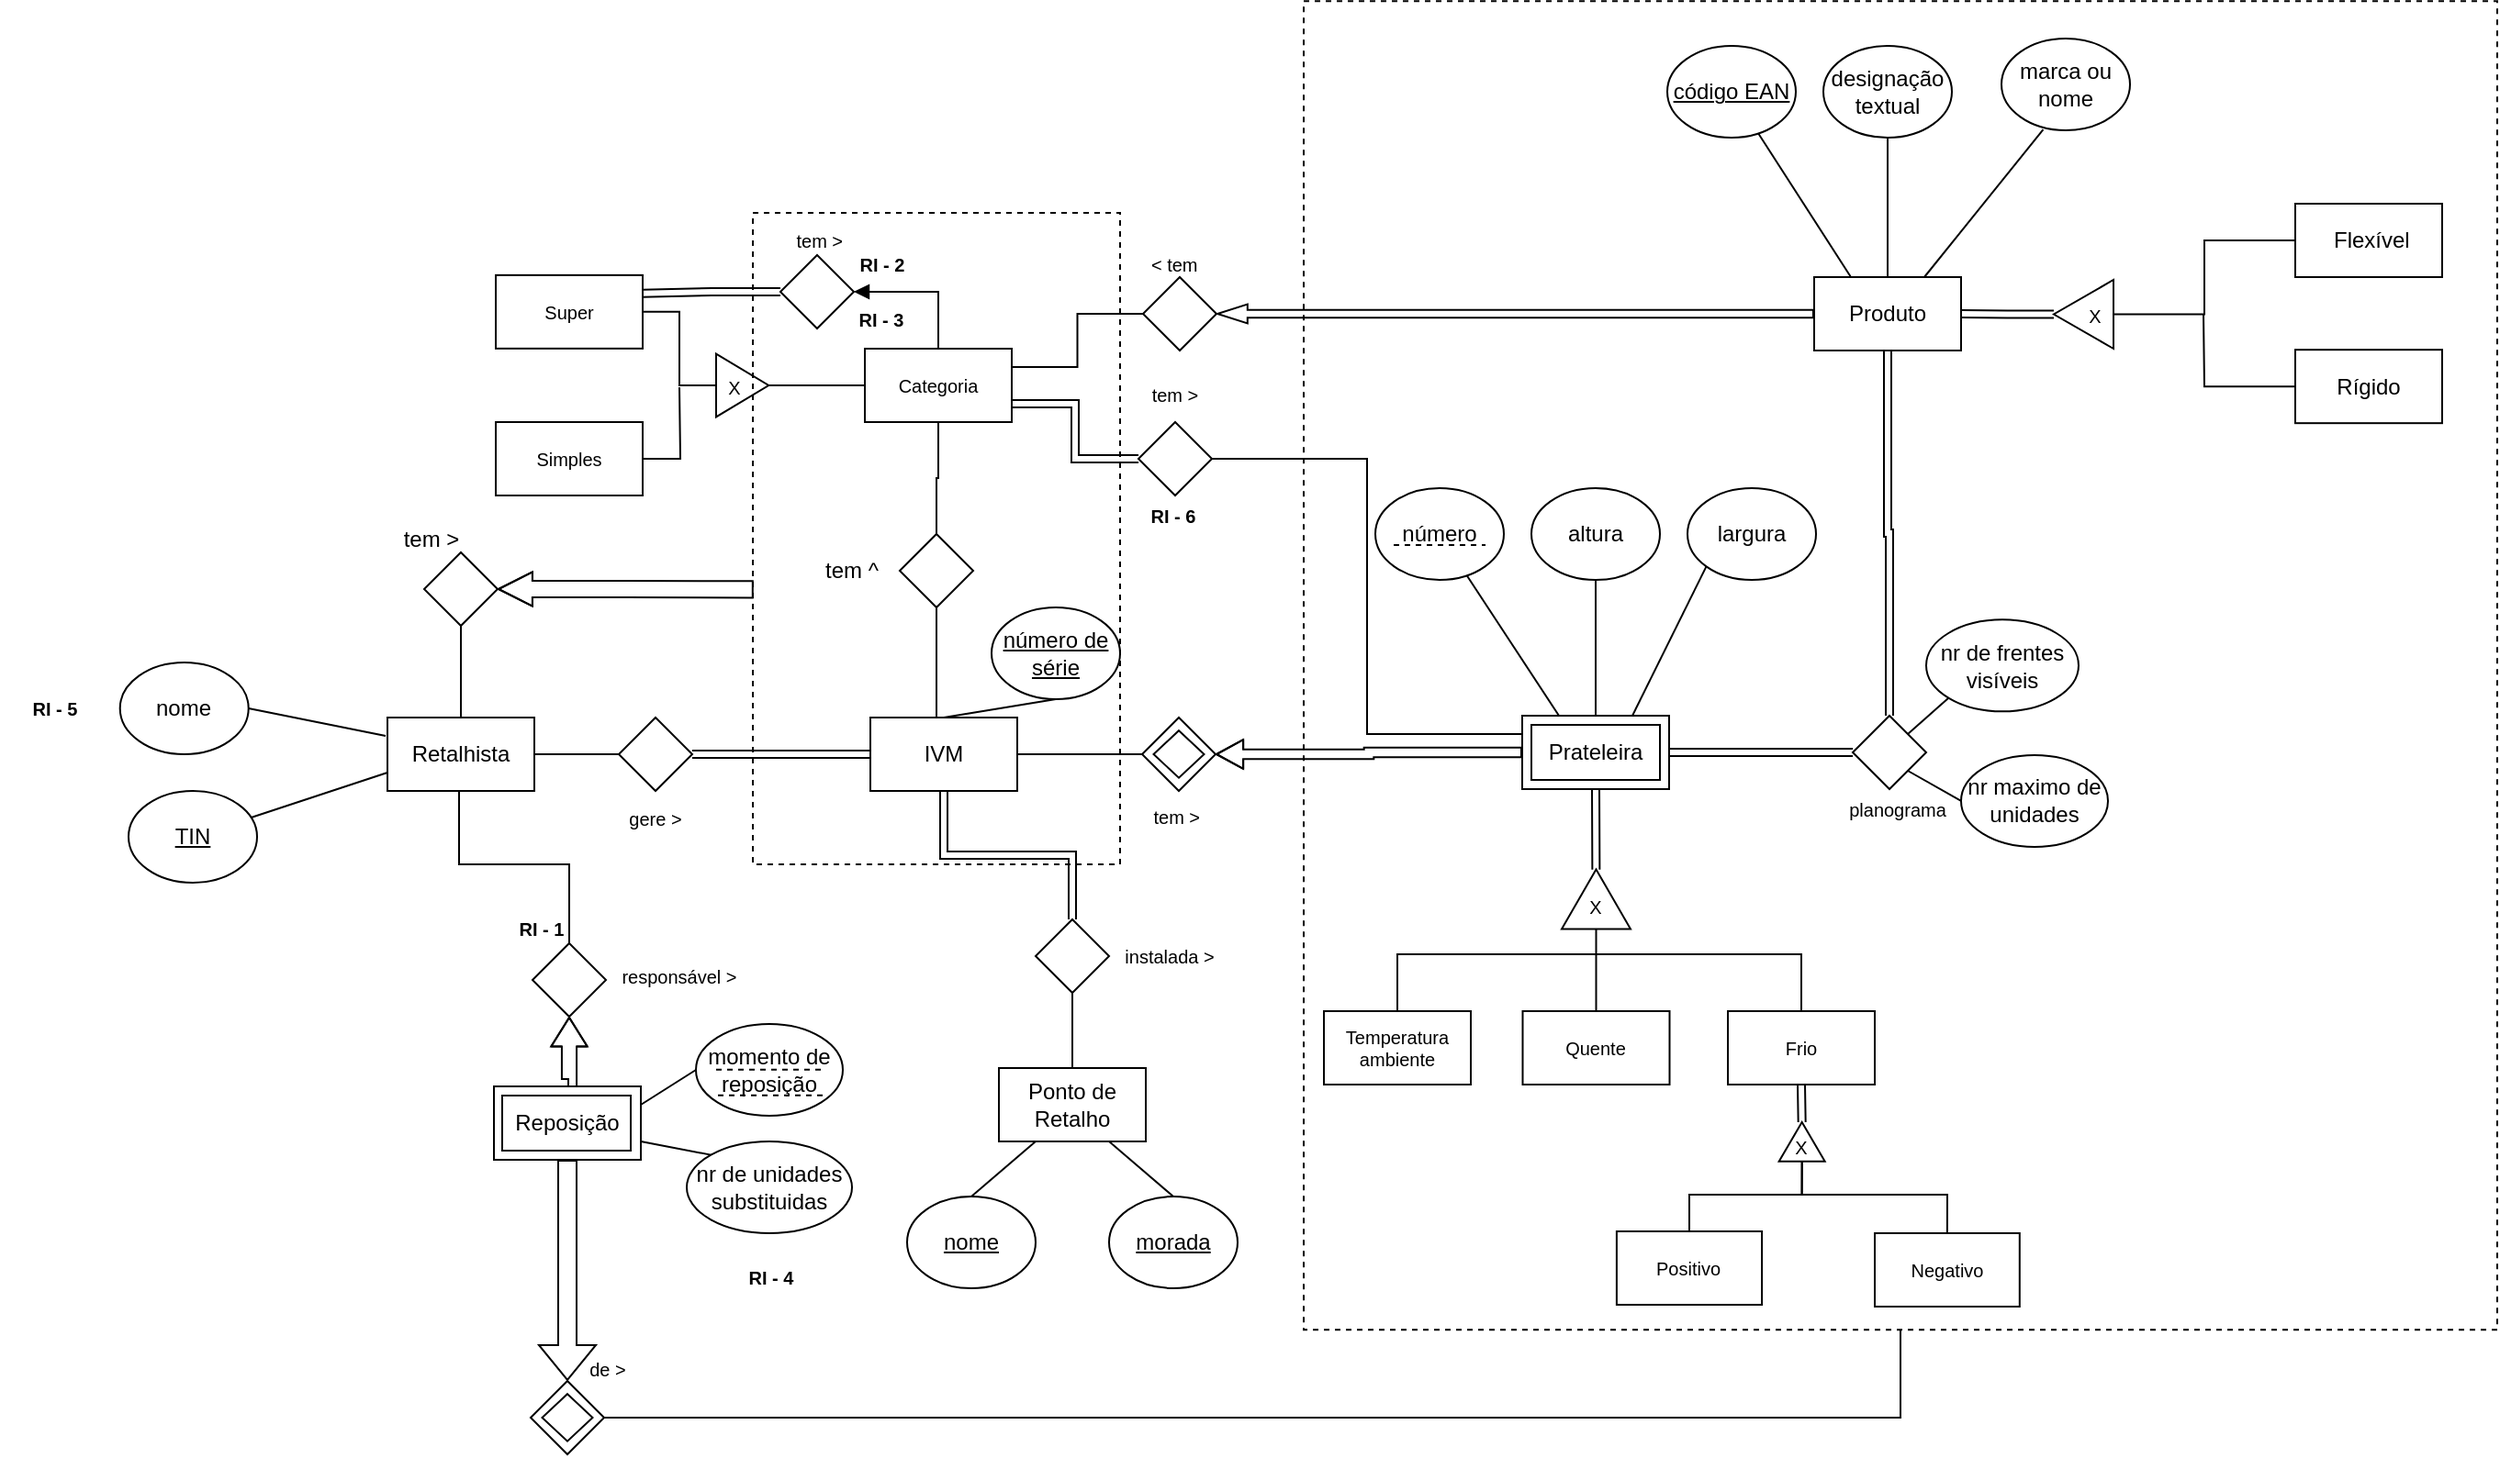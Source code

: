 <mxfile version="18.0.6" type="device"><diagram id="aR0d1H94g8RIh5Qwby5R" name="Page-1"><mxGraphModel dx="1776" dy="1749" grid="1" gridSize="10" guides="1" tooltips="1" connect="1" arrows="1" fold="1" page="1" pageScale="1" pageWidth="827" pageHeight="1169" math="0" shadow="0"><root><mxCell id="0"/><mxCell id="1" parent="0"/><mxCell id="E-J_XrCZQ8Wj3vazn9Fs-4" value="" style="rounded=0;whiteSpace=wrap;html=1;shadow=0;sketch=0;fontSize=10;strokeColor=default;fillColor=none;gradientColor=none;dashed=1;" vertex="1" parent="1"><mxGeometry x="120" y="5" width="200" height="355" as="geometry"/></mxCell><mxCell id="E-J_XrCZQ8Wj3vazn9Fs-35" style="edgeStyle=orthogonalEdgeStyle;rounded=0;orthogonalLoop=1;jettySize=auto;html=1;exitX=0.5;exitY=1;exitDx=0;exitDy=0;entryX=1;entryY=0.5;entryDx=0;entryDy=0;fontSize=10;startArrow=none;startFill=0;endArrow=none;endFill=0;strokeWidth=1;" edge="1" parent="1" source="7ae1bMeR8PcSY5SLd3Qs-198" target="7ae1bMeR8PcSY5SLd3Qs-216"><mxGeometry relative="1" as="geometry"/></mxCell><mxCell id="7ae1bMeR8PcSY5SLd3Qs-198" value="" style="rounded=0;whiteSpace=wrap;html=1;shadow=0;sketch=0;fontSize=10;strokeColor=default;fillColor=none;gradientColor=none;dashed=1;" parent="1" vertex="1"><mxGeometry x="420" y="-110.32" width="650" height="724" as="geometry"/></mxCell><mxCell id="7ae1bMeR8PcSY5SLd3Qs-21" value="" style="group;rotation=90;" parent="1" vertex="1" connectable="0"><mxGeometry x="184" y="200" width="80" height="120" as="geometry"/></mxCell><mxCell id="7ae1bMeR8PcSY5SLd3Qs-2" value="IVM" style="rounded=0;whiteSpace=wrap;html=1;" parent="7ae1bMeR8PcSY5SLd3Qs-21" vertex="1"><mxGeometry y="80" width="80" height="40" as="geometry"/></mxCell><mxCell id="7ae1bMeR8PcSY5SLd3Qs-45" value="" style="group" parent="1" vertex="1" connectable="0"><mxGeometry x="489" y="209" width="230" height="110" as="geometry"/></mxCell><mxCell id="7ae1bMeR8PcSY5SLd3Qs-34" value="" style="group" parent="7ae1bMeR8PcSY5SLd3Qs-45" vertex="1" connectable="0"><mxGeometry width="160" height="110" as="geometry"/></mxCell><mxCell id="7ae1bMeR8PcSY5SLd3Qs-35" value="Prateleira" style="rounded=0;whiteSpace=wrap;html=1;" parent="7ae1bMeR8PcSY5SLd3Qs-34" vertex="1"><mxGeometry x="50" y="70" width="80" height="40" as="geometry"/></mxCell><mxCell id="7ae1bMeR8PcSY5SLd3Qs-36" value="número" style="ellipse;whiteSpace=wrap;html=1;" parent="7ae1bMeR8PcSY5SLd3Qs-34" vertex="1"><mxGeometry x="-30" y="-54" width="70" height="50" as="geometry"/></mxCell><mxCell id="7ae1bMeR8PcSY5SLd3Qs-37" value="altura" style="ellipse;whiteSpace=wrap;html=1;" parent="7ae1bMeR8PcSY5SLd3Qs-34" vertex="1"><mxGeometry x="55" y="-54" width="70" height="50" as="geometry"/></mxCell><mxCell id="7ae1bMeR8PcSY5SLd3Qs-38" value="" style="endArrow=none;html=1;rounded=0;exitX=0.25;exitY=0;exitDx=0;exitDy=0;" parent="7ae1bMeR8PcSY5SLd3Qs-34" source="7ae1bMeR8PcSY5SLd3Qs-35" target="7ae1bMeR8PcSY5SLd3Qs-36" edge="1"><mxGeometry width="50" height="50" relative="1" as="geometry"><mxPoint x="-10" y="100" as="sourcePoint"/><mxPoint x="40" y="50" as="targetPoint"/></mxGeometry></mxCell><mxCell id="7ae1bMeR8PcSY5SLd3Qs-39" value="" style="endArrow=none;html=1;rounded=0;entryX=0.5;entryY=1;entryDx=0;entryDy=0;exitX=0.5;exitY=0;exitDx=0;exitDy=0;" parent="7ae1bMeR8PcSY5SLd3Qs-34" source="7ae1bMeR8PcSY5SLd3Qs-35" target="7ae1bMeR8PcSY5SLd3Qs-37" edge="1"><mxGeometry width="50" height="50" relative="1" as="geometry"><mxPoint x="90" y="70" as="sourcePoint"/><mxPoint x="180" y="30" as="targetPoint"/></mxGeometry></mxCell><mxCell id="7ae1bMeR8PcSY5SLd3Qs-132" value="" style="rounded=0;whiteSpace=wrap;html=1;shadow=0;sketch=0;fontSize=10;fillColor=none;" parent="7ae1bMeR8PcSY5SLd3Qs-34" vertex="1"><mxGeometry x="55" y="75" width="70" height="30" as="geometry"/></mxCell><mxCell id="7ae1bMeR8PcSY5SLd3Qs-161" value="" style="endArrow=none;dashed=1;html=1;rounded=0;fontSize=10;" parent="7ae1bMeR8PcSY5SLd3Qs-34" edge="1"><mxGeometry width="50" height="50" relative="1" as="geometry"><mxPoint x="-20" y="-23" as="sourcePoint"/><mxPoint x="30" y="-23" as="targetPoint"/></mxGeometry></mxCell><mxCell id="7ae1bMeR8PcSY5SLd3Qs-43" value="largura" style="ellipse;whiteSpace=wrap;html=1;" parent="7ae1bMeR8PcSY5SLd3Qs-45" vertex="1"><mxGeometry x="140" y="-54" width="70" height="50" as="geometry"/></mxCell><mxCell id="7ae1bMeR8PcSY5SLd3Qs-44" value="" style="endArrow=none;html=1;rounded=0;exitX=0.75;exitY=0;exitDx=0;exitDy=0;entryX=0;entryY=1;entryDx=0;entryDy=0;" parent="7ae1bMeR8PcSY5SLd3Qs-45" source="7ae1bMeR8PcSY5SLd3Qs-35" target="7ae1bMeR8PcSY5SLd3Qs-43" edge="1"><mxGeometry width="50" height="50" relative="1" as="geometry"><mxPoint x="120" y="60" as="sourcePoint"/><mxPoint x="170" y="10" as="targetPoint"/></mxGeometry></mxCell><mxCell id="7ae1bMeR8PcSY5SLd3Qs-46" value="&lt;p style=&quot;line-height: 1.2;&quot;&gt;&lt;br&gt;&lt;/p&gt;" style="triangle;whiteSpace=wrap;html=1;rotation=-90;align=center;" parent="1" vertex="1"><mxGeometry x="563" y="360.25" width="32.5" height="37.5" as="geometry"/></mxCell><mxCell id="7ae1bMeR8PcSY5SLd3Qs-47" value="X" style="text;html=1;strokeColor=none;fillColor=none;align=center;verticalAlign=middle;whiteSpace=wrap;rounded=0;fontSize=10;" parent="1" vertex="1"><mxGeometry x="574.13" y="372" width="10.25" height="21.25" as="geometry"/></mxCell><mxCell id="7ae1bMeR8PcSY5SLd3Qs-48" value="" style="shape=link;html=1;rounded=0;fontSize=10;entryX=0.5;entryY=1;entryDx=0;entryDy=0;" parent="1" source="7ae1bMeR8PcSY5SLd3Qs-46" target="7ae1bMeR8PcSY5SLd3Qs-35" edge="1"><mxGeometry width="100" relative="1" as="geometry"><mxPoint x="529" y="359" as="sourcePoint"/><mxPoint x="629" y="359" as="targetPoint"/></mxGeometry></mxCell><mxCell id="7ae1bMeR8PcSY5SLd3Qs-49" value="Temperatura ambiente" style="rounded=0;whiteSpace=wrap;html=1;fontSize=10;" parent="1" vertex="1"><mxGeometry x="431" y="440" width="80" height="40" as="geometry"/></mxCell><mxCell id="7ae1bMeR8PcSY5SLd3Qs-50" value="Quente" style="rounded=0;whiteSpace=wrap;html=1;fontSize=10;" parent="1" vertex="1"><mxGeometry x="539.25" y="440" width="80" height="40" as="geometry"/></mxCell><mxCell id="7ae1bMeR8PcSY5SLd3Qs-51" value="Frio" style="rounded=0;whiteSpace=wrap;html=1;fontSize=10;" parent="1" vertex="1"><mxGeometry x="651" y="440" width="80" height="40" as="geometry"/></mxCell><mxCell id="7ae1bMeR8PcSY5SLd3Qs-52" value="" style="endArrow=none;html=1;rounded=0;fontSize=10;exitX=0.5;exitY=0;exitDx=0;exitDy=0;" parent="1" source="7ae1bMeR8PcSY5SLd3Qs-49" edge="1"><mxGeometry width="50" height="50" relative="1" as="geometry"><mxPoint x="469" y="449" as="sourcePoint"/><mxPoint x="579" y="409" as="targetPoint"/><Array as="points"><mxPoint x="471" y="409"/></Array></mxGeometry></mxCell><mxCell id="7ae1bMeR8PcSY5SLd3Qs-53" value="" style="endArrow=none;html=1;rounded=0;fontSize=10;exitX=0.5;exitY=0;exitDx=0;exitDy=0;entryX=0;entryY=0.5;entryDx=0;entryDy=0;" parent="1" source="7ae1bMeR8PcSY5SLd3Qs-50" target="7ae1bMeR8PcSY5SLd3Qs-46" edge="1"><mxGeometry width="50" height="50" relative="1" as="geometry"><mxPoint x="579" y="449" as="sourcePoint"/><mxPoint x="629" y="399" as="targetPoint"/></mxGeometry></mxCell><mxCell id="7ae1bMeR8PcSY5SLd3Qs-54" value="" style="endArrow=none;html=1;rounded=0;fontSize=10;exitX=0.5;exitY=0;exitDx=0;exitDy=0;" parent="1" source="7ae1bMeR8PcSY5SLd3Qs-51" edge="1"><mxGeometry width="50" height="50" relative="1" as="geometry"><mxPoint x="601" y="419" as="sourcePoint"/><mxPoint x="571" y="409" as="targetPoint"/><Array as="points"><mxPoint x="691" y="409"/></Array></mxGeometry></mxCell><mxCell id="7ae1bMeR8PcSY5SLd3Qs-222" style="edgeStyle=orthogonalEdgeStyle;rounded=0;orthogonalLoop=1;jettySize=auto;html=1;exitX=0.5;exitY=1;exitDx=0;exitDy=0;entryX=0.5;entryY=0;entryDx=0;entryDy=0;fontSize=10;startArrow=none;startFill=0;endArrow=block;endFill=0;shape=flexArrow;" parent="1" source="7ae1bMeR8PcSY5SLd3Qs-55" target="7ae1bMeR8PcSY5SLd3Qs-216" edge="1"><mxGeometry relative="1" as="geometry"/></mxCell><mxCell id="E-J_XrCZQ8Wj3vazn9Fs-25" style="edgeStyle=orthogonalEdgeStyle;shape=flexArrow;rounded=0;orthogonalLoop=1;jettySize=auto;html=1;exitX=0.5;exitY=0;exitDx=0;exitDy=0;entryX=0.5;entryY=1;entryDx=0;entryDy=0;fontSize=10;startArrow=none;startFill=0;endArrow=block;endFill=0;strokeWidth=1;width=8.058;endSize=4.929;endWidth=10.639;" edge="1" parent="1" source="7ae1bMeR8PcSY5SLd3Qs-55" target="7ae1bMeR8PcSY5SLd3Qs-84"><mxGeometry relative="1" as="geometry"><Array as="points"><mxPoint x="20" y="481"/></Array></mxGeometry></mxCell><mxCell id="7ae1bMeR8PcSY5SLd3Qs-55" value="Reposição" style="rounded=0;whiteSpace=wrap;html=1;" parent="1" vertex="1"><mxGeometry x="-21" y="481" width="80" height="40" as="geometry"/></mxCell><mxCell id="7ae1bMeR8PcSY5SLd3Qs-56" value="" style="rhombus;whiteSpace=wrap;html=1;fontSize=10;" parent="1" vertex="1"><mxGeometry x="47" y="280" width="40" height="40" as="geometry"/></mxCell><mxCell id="7ae1bMeR8PcSY5SLd3Qs-59" value="" style="endArrow=none;html=1;rounded=0;fontSize=10;exitX=1;exitY=0.5;exitDx=0;exitDy=0;entryX=0;entryY=0.5;entryDx=0;entryDy=0;shape=link;" parent="1" source="7ae1bMeR8PcSY5SLd3Qs-56" target="7ae1bMeR8PcSY5SLd3Qs-2" edge="1"><mxGeometry width="50" height="50" relative="1" as="geometry"><mxPoint x="144" y="299.74" as="sourcePoint"/><mxPoint x="184" y="300" as="targetPoint"/></mxGeometry></mxCell><mxCell id="7ae1bMeR8PcSY5SLd3Qs-60" value="gere &amp;gt;" style="text;html=1;strokeColor=none;fillColor=none;align=center;verticalAlign=middle;whiteSpace=wrap;rounded=0;fontSize=10;" parent="1" vertex="1"><mxGeometry x="47" y="320" width="40" height="30" as="geometry"/></mxCell><mxCell id="7ae1bMeR8PcSY5SLd3Qs-100" style="edgeStyle=orthogonalEdgeStyle;rounded=0;orthogonalLoop=1;jettySize=auto;html=1;exitX=0.5;exitY=0;exitDx=0;exitDy=0;entryX=0.5;entryY=1;entryDx=0;entryDy=0;fontSize=10;startArrow=none;startFill=0;endArrow=none;endFill=0;shape=link;" parent="1" source="7ae1bMeR8PcSY5SLd3Qs-61" target="7ae1bMeR8PcSY5SLd3Qs-2" edge="1"><mxGeometry relative="1" as="geometry"/></mxCell><mxCell id="7ae1bMeR8PcSY5SLd3Qs-101" style="edgeStyle=orthogonalEdgeStyle;rounded=0;orthogonalLoop=1;jettySize=auto;html=1;exitX=0.5;exitY=1;exitDx=0;exitDy=0;entryX=0.5;entryY=0;entryDx=0;entryDy=0;fontSize=10;startArrow=none;startFill=0;endArrow=none;endFill=0;" parent="1" source="7ae1bMeR8PcSY5SLd3Qs-61" target="7ae1bMeR8PcSY5SLd3Qs-3" edge="1"><mxGeometry relative="1" as="geometry"/></mxCell><mxCell id="7ae1bMeR8PcSY5SLd3Qs-61" value="" style="rhombus;whiteSpace=wrap;html=1;fontSize=10;" parent="1" vertex="1"><mxGeometry x="274" y="390" width="40" height="40" as="geometry"/></mxCell><mxCell id="7ae1bMeR8PcSY5SLd3Qs-65" value="instalada &amp;gt;" style="text;html=1;strokeColor=none;fillColor=none;align=center;verticalAlign=middle;whiteSpace=wrap;rounded=0;fontSize=10;" parent="1" vertex="1"><mxGeometry x="316" y="395" width="62" height="30" as="geometry"/></mxCell><mxCell id="7ae1bMeR8PcSY5SLd3Qs-70" value="" style="group" parent="1" vertex="1" connectable="0"><mxGeometry x="332" y="280" width="40" height="40" as="geometry"/></mxCell><mxCell id="7ae1bMeR8PcSY5SLd3Qs-67" value="" style="rhombus;whiteSpace=wrap;html=1;fontSize=10;strokeColor=default;gradientColor=none;rounded=0;sketch=0;shadow=0;" parent="7ae1bMeR8PcSY5SLd3Qs-70" vertex="1"><mxGeometry width="40" height="40" as="geometry"/></mxCell><mxCell id="7ae1bMeR8PcSY5SLd3Qs-68" value="" style="rhombus;whiteSpace=wrap;html=1;fontSize=10;strokeColor=default;gradientColor=none;rounded=0;sketch=0;shadow=0;" parent="7ae1bMeR8PcSY5SLd3Qs-70" vertex="1"><mxGeometry x="6.25" y="7.12" width="27.5" height="25.75" as="geometry"/></mxCell><mxCell id="7ae1bMeR8PcSY5SLd3Qs-81" style="edgeStyle=orthogonalEdgeStyle;rounded=0;orthogonalLoop=1;jettySize=auto;html=1;exitX=1;exitY=0.5;exitDx=0;exitDy=0;entryX=0;entryY=0.5;entryDx=0;entryDy=0;fontSize=10;startArrow=none;startFill=0;endArrow=none;endFill=0;" parent="1" source="7ae1bMeR8PcSY5SLd3Qs-2" target="7ae1bMeR8PcSY5SLd3Qs-67" edge="1"><mxGeometry relative="1" as="geometry"/></mxCell><mxCell id="7ae1bMeR8PcSY5SLd3Qs-82" value="&amp;nbsp;tem &amp;gt;" style="text;html=1;strokeColor=none;fillColor=none;align=center;verticalAlign=middle;whiteSpace=wrap;rounded=0;fontSize=10;" parent="1" vertex="1"><mxGeometry x="324.5" y="319" width="49" height="30" as="geometry"/></mxCell><mxCell id="7ae1bMeR8PcSY5SLd3Qs-84" value="" style="rhombus;whiteSpace=wrap;html=1;fontSize=10;" parent="1" vertex="1"><mxGeometry y="403" width="40" height="40" as="geometry"/></mxCell><mxCell id="7ae1bMeR8PcSY5SLd3Qs-97" value="" style="endArrow=none;html=1;rounded=0;fontSize=10;exitX=0.5;exitY=0;exitDx=0;exitDy=0;" parent="1" edge="1" source="7ae1bMeR8PcSY5SLd3Qs-84"><mxGeometry width="50" height="50" relative="1" as="geometry"><mxPoint x="-30" y="360" as="sourcePoint"/><mxPoint x="-40" y="320" as="targetPoint"/><Array as="points"><mxPoint x="20" y="360"/><mxPoint x="-40" y="360"/></Array></mxGeometry></mxCell><mxCell id="7ae1bMeR8PcSY5SLd3Qs-98" value="responsável &amp;gt;" style="text;html=1;strokeColor=none;fillColor=none;align=center;verticalAlign=middle;whiteSpace=wrap;rounded=0;fontSize=10;" parent="1" vertex="1"><mxGeometry x="45" y="406" width="70" height="30" as="geometry"/></mxCell><mxCell id="7ae1bMeR8PcSY5SLd3Qs-3" value="Ponto de Retalho" style="rounded=0;whiteSpace=wrap;html=1;" parent="1" vertex="1"><mxGeometry x="254" y="471" width="80" height="40" as="geometry"/></mxCell><mxCell id="7ae1bMeR8PcSY5SLd3Qs-8" value="&lt;u&gt;nome&lt;/u&gt;" style="ellipse;whiteSpace=wrap;html=1;" parent="1" vertex="1"><mxGeometry x="204" y="541" width="70" height="50" as="geometry"/></mxCell><mxCell id="7ae1bMeR8PcSY5SLd3Qs-22" value="" style="endArrow=none;html=1;rounded=0;entryX=0.25;entryY=1;entryDx=0;entryDy=0;exitX=0.5;exitY=0;exitDx=0;exitDy=0;" parent="1" source="7ae1bMeR8PcSY5SLd3Qs-8" target="7ae1bMeR8PcSY5SLd3Qs-3" edge="1"><mxGeometry width="50" height="50" relative="1" as="geometry"><mxPoint x="184" y="531" as="sourcePoint"/><mxPoint x="234" y="481" as="targetPoint"/></mxGeometry></mxCell><mxCell id="7ae1bMeR8PcSY5SLd3Qs-9" value="&lt;u&gt;morada&lt;/u&gt;" style="ellipse;whiteSpace=wrap;html=1;" parent="1" vertex="1"><mxGeometry x="314" y="541" width="70" height="50" as="geometry"/></mxCell><mxCell id="7ae1bMeR8PcSY5SLd3Qs-24" value="" style="endArrow=none;html=1;rounded=0;exitX=0.75;exitY=1;exitDx=0;exitDy=0;entryX=0.5;entryY=0;entryDx=0;entryDy=0;" parent="1" source="7ae1bMeR8PcSY5SLd3Qs-3" target="7ae1bMeR8PcSY5SLd3Qs-9" edge="1"><mxGeometry width="50" height="50" relative="1" as="geometry"><mxPoint x="184" y="531" as="sourcePoint"/><mxPoint x="234" y="481" as="targetPoint"/></mxGeometry></mxCell><mxCell id="7ae1bMeR8PcSY5SLd3Qs-121" style="edgeStyle=orthogonalEdgeStyle;rounded=0;orthogonalLoop=1;jettySize=auto;html=1;exitX=0.5;exitY=0;exitDx=0;exitDy=0;entryX=0.5;entryY=1;entryDx=0;entryDy=0;fontSize=10;startArrow=none;startFill=0;endArrow=none;endFill=0;shape=link;" parent="1" source="7ae1bMeR8PcSY5SLd3Qs-119" target="7ae1bMeR8PcSY5SLd3Qs-107" edge="1"><mxGeometry relative="1" as="geometry"/></mxCell><mxCell id="7ae1bMeR8PcSY5SLd3Qs-119" value="" style="rhombus;whiteSpace=wrap;html=1;fontSize=10;" parent="1" vertex="1"><mxGeometry x="719" y="279" width="40" height="40" as="geometry"/></mxCell><mxCell id="7ae1bMeR8PcSY5SLd3Qs-120" style="edgeStyle=orthogonalEdgeStyle;rounded=0;orthogonalLoop=1;jettySize=auto;html=1;exitX=1;exitY=0.5;exitDx=0;exitDy=0;entryX=0;entryY=0.5;entryDx=0;entryDy=0;fontSize=10;startArrow=none;startFill=0;endArrow=none;endFill=0;shape=link;" parent="1" source="7ae1bMeR8PcSY5SLd3Qs-35" target="7ae1bMeR8PcSY5SLd3Qs-119" edge="1"><mxGeometry relative="1" as="geometry"/></mxCell><mxCell id="7ae1bMeR8PcSY5SLd3Qs-122" value="planograma" style="text;html=1;strokeColor=none;fillColor=none;align=center;verticalAlign=middle;whiteSpace=wrap;rounded=0;fontSize=10;" parent="1" vertex="1"><mxGeometry x="719" y="315" width="49" height="30" as="geometry"/></mxCell><mxCell id="7ae1bMeR8PcSY5SLd3Qs-125" value="nr maximo de unidades" style="ellipse;whiteSpace=wrap;html=1;" parent="1" vertex="1"><mxGeometry x="778" y="300.49" width="80" height="50" as="geometry"/></mxCell><mxCell id="7ae1bMeR8PcSY5SLd3Qs-131" value="" style="endArrow=none;html=1;rounded=0;fontSize=10;exitX=0;exitY=1;exitDx=0;exitDy=0;entryX=1;entryY=0;entryDx=0;entryDy=0;" parent="1" source="7ae1bMeR8PcSY5SLd3Qs-124" target="7ae1bMeR8PcSY5SLd3Qs-119" edge="1"><mxGeometry width="50" height="50" relative="1" as="geometry"><mxPoint x="679" y="360" as="sourcePoint"/><mxPoint x="729" y="310" as="targetPoint"/></mxGeometry></mxCell><mxCell id="7ae1bMeR8PcSY5SLd3Qs-144" style="edgeStyle=orthogonalEdgeStyle;rounded=0;orthogonalLoop=1;jettySize=auto;html=1;exitX=1;exitY=0.5;exitDx=0;exitDy=0;entryX=0.5;entryY=1;entryDx=0;entryDy=0;fontSize=10;startArrow=none;startFill=0;endArrow=none;endFill=0;shape=link;" parent="1" source="7ae1bMeR8PcSY5SLd3Qs-136" target="7ae1bMeR8PcSY5SLd3Qs-51" edge="1"><mxGeometry relative="1" as="geometry"/></mxCell><mxCell id="7ae1bMeR8PcSY5SLd3Qs-136" value="" style="triangle;whiteSpace=wrap;html=1;fontSize=10;rotation=-90;" parent="1" vertex="1"><mxGeometry x="680.67" y="498.67" width="21.34" height="25" as="geometry"/></mxCell><mxCell id="7ae1bMeR8PcSY5SLd3Qs-231" style="edgeStyle=orthogonalEdgeStyle;rounded=0;orthogonalLoop=1;jettySize=auto;html=1;exitX=0.5;exitY=0;exitDx=0;exitDy=0;entryX=0.5;entryY=1;entryDx=0;entryDy=0;fontSize=10;startArrow=none;startFill=0;endArrow=none;endFill=0;" parent="1" source="7ae1bMeR8PcSY5SLd3Qs-138" target="7ae1bMeR8PcSY5SLd3Qs-199" edge="1"><mxGeometry relative="1" as="geometry"><Array as="points"><mxPoint x="630" y="540"/><mxPoint x="691" y="540"/></Array></mxGeometry></mxCell><mxCell id="7ae1bMeR8PcSY5SLd3Qs-138" value="Positivo" style="rounded=0;whiteSpace=wrap;html=1;fontSize=10;" parent="1" vertex="1"><mxGeometry x="590.45" y="560" width="79.1" height="40" as="geometry"/></mxCell><mxCell id="7ae1bMeR8PcSY5SLd3Qs-230" style="edgeStyle=orthogonalEdgeStyle;rounded=0;orthogonalLoop=1;jettySize=auto;html=1;exitX=0.5;exitY=0;exitDx=0;exitDy=0;entryX=0.5;entryY=1;entryDx=0;entryDy=0;fontSize=10;startArrow=none;startFill=0;endArrow=none;endFill=0;" parent="1" source="7ae1bMeR8PcSY5SLd3Qs-139" target="7ae1bMeR8PcSY5SLd3Qs-199" edge="1"><mxGeometry relative="1" as="geometry"><Array as="points"><mxPoint x="771" y="540"/><mxPoint x="691" y="540"/></Array></mxGeometry></mxCell><mxCell id="7ae1bMeR8PcSY5SLd3Qs-139" value="Negativo" style="rounded=0;whiteSpace=wrap;html=1;fontSize=10;" parent="1" vertex="1"><mxGeometry x="731" y="561" width="78.9" height="40" as="geometry"/></mxCell><mxCell id="7ae1bMeR8PcSY5SLd3Qs-152" value="nr de unidades substituidas" style="ellipse;whiteSpace=wrap;html=1;" parent="1" vertex="1"><mxGeometry x="84" y="511" width="90" height="50" as="geometry"/></mxCell><mxCell id="7ae1bMeR8PcSY5SLd3Qs-153" value="momento de reposição" style="ellipse;whiteSpace=wrap;html=1;" parent="1" vertex="1"><mxGeometry x="89" y="447" width="80" height="50" as="geometry"/></mxCell><mxCell id="7ae1bMeR8PcSY5SLd3Qs-174" value="" style="endArrow=none;html=1;rounded=0;fontSize=10;entryX=1;entryY=1;entryDx=0;entryDy=0;exitX=0;exitY=0.5;exitDx=0;exitDy=0;" parent="1" source="7ae1bMeR8PcSY5SLd3Qs-125" target="7ae1bMeR8PcSY5SLd3Qs-119" edge="1"><mxGeometry width="50" height="50" relative="1" as="geometry"><mxPoint x="779" y="440" as="sourcePoint"/><mxPoint x="829" y="390" as="targetPoint"/></mxGeometry></mxCell><mxCell id="7ae1bMeR8PcSY5SLd3Qs-199" value="X" style="text;html=1;strokeColor=none;fillColor=none;align=center;verticalAlign=middle;whiteSpace=wrap;rounded=0;fontSize=10;" parent="1" vertex="1"><mxGeometry x="686.22" y="507" width="10.25" height="14.58" as="geometry"/></mxCell><mxCell id="7ae1bMeR8PcSY5SLd3Qs-124" value="nr de frentes visíveis" style="ellipse;whiteSpace=wrap;html=1;" parent="1" vertex="1"><mxGeometry x="759" y="226.68" width="83" height="50" as="geometry"/></mxCell><mxCell id="7ae1bMeR8PcSY5SLd3Qs-214" value="" style="rounded=0;whiteSpace=wrap;html=1;shadow=0;sketch=0;fontSize=10;strokeColor=default;fillColor=none;gradientColor=none;" parent="1" vertex="1"><mxGeometry x="-16.5" y="486" width="70" height="30" as="geometry"/></mxCell><mxCell id="7ae1bMeR8PcSY5SLd3Qs-215" value="" style="group" parent="1" vertex="1" connectable="0"><mxGeometry x="-1" y="641.5" width="40" height="40" as="geometry"/></mxCell><mxCell id="7ae1bMeR8PcSY5SLd3Qs-216" value="" style="rhombus;whiteSpace=wrap;html=1;fontSize=10;strokeColor=default;gradientColor=none;rounded=0;sketch=0;shadow=0;" parent="7ae1bMeR8PcSY5SLd3Qs-215" vertex="1"><mxGeometry width="40" height="40" as="geometry"/></mxCell><mxCell id="7ae1bMeR8PcSY5SLd3Qs-217" value="" style="rhombus;whiteSpace=wrap;html=1;fontSize=10;strokeColor=default;gradientColor=none;rounded=0;sketch=0;shadow=0;" parent="7ae1bMeR8PcSY5SLd3Qs-215" vertex="1"><mxGeometry x="6.25" y="7.12" width="27.5" height="25.75" as="geometry"/></mxCell><mxCell id="7ae1bMeR8PcSY5SLd3Qs-220" value="" style="endArrow=none;html=1;rounded=0;fontSize=10;exitX=1;exitY=0.25;exitDx=0;exitDy=0;entryX=0;entryY=0.5;entryDx=0;entryDy=0;" parent="1" source="7ae1bMeR8PcSY5SLd3Qs-55" target="7ae1bMeR8PcSY5SLd3Qs-153" edge="1"><mxGeometry width="50" height="50" relative="1" as="geometry"><mxPoint x="49" y="531" as="sourcePoint"/><mxPoint x="99" y="481" as="targetPoint"/></mxGeometry></mxCell><mxCell id="7ae1bMeR8PcSY5SLd3Qs-221" value="" style="endArrow=none;html=1;rounded=0;fontSize=10;exitX=1;exitY=0.75;exitDx=0;exitDy=0;entryX=0;entryY=0;entryDx=0;entryDy=0;" parent="1" source="7ae1bMeR8PcSY5SLd3Qs-55" target="7ae1bMeR8PcSY5SLd3Qs-152" edge="1"><mxGeometry width="50" height="50" relative="1" as="geometry"><mxPoint x="49" y="531" as="sourcePoint"/><mxPoint x="99" y="481" as="targetPoint"/></mxGeometry></mxCell><mxCell id="7ae1bMeR8PcSY5SLd3Qs-233" value="RI - 5" style="text;html=1;strokeColor=none;fillColor=none;align=center;verticalAlign=middle;whiteSpace=wrap;rounded=0;shadow=0;sketch=0;fontSize=10;fontStyle=1" parent="1" vertex="1"><mxGeometry x="-290" y="260" width="60" height="30" as="geometry"/></mxCell><mxCell id="prUbYJ_KHyNsCvT27K8G-25" style="edgeStyle=orthogonalEdgeStyle;rounded=0;orthogonalLoop=1;jettySize=auto;html=1;exitX=0;exitY=0.5;exitDx=0;exitDy=0;entryX=1;entryY=0.5;entryDx=0;entryDy=0;endArrow=none;endFill=0;" parent="1" source="prUbYJ_KHyNsCvT27K8G-2" target="prUbYJ_KHyNsCvT27K8G-6" edge="1"><mxGeometry relative="1" as="geometry"/></mxCell><mxCell id="prUbYJ_KHyNsCvT27K8G-28" style="edgeStyle=orthogonalEdgeStyle;rounded=0;orthogonalLoop=1;jettySize=auto;html=1;exitX=1;exitY=0.25;exitDx=0;exitDy=0;entryX=0;entryY=0.5;entryDx=0;entryDy=0;endArrow=none;endFill=0;" parent="1" source="prUbYJ_KHyNsCvT27K8G-2" target="prUbYJ_KHyNsCvT27K8G-19" edge="1"><mxGeometry relative="1" as="geometry"/></mxCell><mxCell id="prUbYJ_KHyNsCvT27K8G-2" value="Categoria" style="rounded=0;whiteSpace=wrap;html=1;shadow=0;sketch=0;fontSize=10;strokeColor=default;fillColor=none;gradientColor=none;" parent="1" vertex="1"><mxGeometry x="181" y="79" width="80" height="40" as="geometry"/></mxCell><mxCell id="prUbYJ_KHyNsCvT27K8G-26" style="edgeStyle=orthogonalEdgeStyle;rounded=0;orthogonalLoop=1;jettySize=auto;html=1;exitX=0;exitY=0.5;exitDx=0;exitDy=0;entryX=1;entryY=0.5;entryDx=0;entryDy=0;endArrow=none;endFill=0;" parent="1" source="prUbYJ_KHyNsCvT27K8G-6" target="prUbYJ_KHyNsCvT27K8G-9" edge="1"><mxGeometry relative="1" as="geometry"/></mxCell><mxCell id="prUbYJ_KHyNsCvT27K8G-6" value="" style="triangle;whiteSpace=wrap;html=1;rounded=0;shadow=0;sketch=0;fontSize=10;strokeColor=default;fillColor=none;gradientColor=none;rotation=0;" parent="1" vertex="1"><mxGeometry x="100" y="81.81" width="28.62" height="34.38" as="geometry"/></mxCell><mxCell id="prUbYJ_KHyNsCvT27K8G-9" value="Super" style="rounded=0;whiteSpace=wrap;html=1;shadow=0;sketch=0;fontSize=10;strokeColor=default;fillColor=none;gradientColor=none;" parent="1" vertex="1"><mxGeometry x="-20" y="38.93" width="80" height="40" as="geometry"/></mxCell><mxCell id="prUbYJ_KHyNsCvT27K8G-27" style="edgeStyle=orthogonalEdgeStyle;rounded=0;orthogonalLoop=1;jettySize=auto;html=1;exitX=1;exitY=0.5;exitDx=0;exitDy=0;endArrow=none;endFill=0;" parent="1" source="prUbYJ_KHyNsCvT27K8G-11" edge="1"><mxGeometry relative="1" as="geometry"><mxPoint x="80" y="100" as="targetPoint"/></mxGeometry></mxCell><mxCell id="prUbYJ_KHyNsCvT27K8G-11" value="Simples" style="rounded=0;whiteSpace=wrap;html=1;shadow=0;sketch=0;fontSize=10;strokeColor=default;fillColor=none;gradientColor=none;" parent="1" vertex="1"><mxGeometry x="-20" y="119" width="80" height="40" as="geometry"/></mxCell><mxCell id="prUbYJ_KHyNsCvT27K8G-30" style="edgeStyle=orthogonalEdgeStyle;rounded=0;orthogonalLoop=1;jettySize=auto;html=1;exitX=1;exitY=0.5;exitDx=0;exitDy=0;entryX=0.5;entryY=0;entryDx=0;entryDy=0;endArrow=none;endFill=0;startArrow=block;startFill=1;" parent="1" source="prUbYJ_KHyNsCvT27K8G-13" target="prUbYJ_KHyNsCvT27K8G-2" edge="1"><mxGeometry relative="1" as="geometry"/></mxCell><mxCell id="prUbYJ_KHyNsCvT27K8G-31" style="edgeStyle=orthogonalEdgeStyle;rounded=0;orthogonalLoop=1;jettySize=auto;html=1;exitX=0;exitY=0.5;exitDx=0;exitDy=0;entryX=1;entryY=0.25;entryDx=0;entryDy=0;endArrow=none;endFill=0;shape=link;" parent="1" source="prUbYJ_KHyNsCvT27K8G-13" target="prUbYJ_KHyNsCvT27K8G-9" edge="1"><mxGeometry relative="1" as="geometry"/></mxCell><mxCell id="prUbYJ_KHyNsCvT27K8G-13" value="" style="rhombus;whiteSpace=wrap;html=1;rounded=0;shadow=0;sketch=0;fontSize=10;strokeColor=default;fillColor=none;gradientColor=none;" parent="1" vertex="1"><mxGeometry x="135" y="28" width="40" height="40" as="geometry"/></mxCell><mxCell id="prUbYJ_KHyNsCvT27K8G-14" value="X" style="text;html=1;strokeColor=none;fillColor=none;align=center;verticalAlign=middle;whiteSpace=wrap;rounded=0;fontSize=10;" parent="1" vertex="1"><mxGeometry x="105.35" y="88.97" width="10.25" height="21.25" as="geometry"/></mxCell><mxCell id="prUbYJ_KHyNsCvT27K8G-15" value="RI - 3" style="text;html=1;strokeColor=none;fillColor=none;align=center;verticalAlign=middle;whiteSpace=wrap;rounded=0;shadow=0;sketch=0;fontSize=10;fontStyle=1" parent="1" vertex="1"><mxGeometry x="160" y="50.63" width="60" height="25" as="geometry"/></mxCell><mxCell id="prUbYJ_KHyNsCvT27K8G-17" value="&lt;font style=&quot;font-size: 10px;&quot;&gt;RI - 2&lt;/font&gt;" style="text;html=1;align=center;verticalAlign=middle;resizable=0;points=[];autosize=1;strokeColor=none;fillColor=none;fontStyle=1" parent="1" vertex="1"><mxGeometry x="170" y="22.93" width="40" height="20" as="geometry"/></mxCell><mxCell id="prUbYJ_KHyNsCvT27K8G-18" value="&amp;nbsp;tem &amp;gt;" style="text;html=1;strokeColor=none;fillColor=none;align=center;verticalAlign=middle;whiteSpace=wrap;rounded=0;shadow=0;sketch=0;fontSize=10;" parent="1" vertex="1"><mxGeometry x="125" y="5" width="60" height="30" as="geometry"/></mxCell><mxCell id="prUbYJ_KHyNsCvT27K8G-19" value="" style="rhombus;whiteSpace=wrap;html=1;rounded=0;shadow=0;sketch=0;fontSize=10;strokeColor=default;fillColor=none;gradientColor=none;" parent="1" vertex="1"><mxGeometry x="332.5" y="40" width="40" height="40" as="geometry"/></mxCell><mxCell id="prUbYJ_KHyNsCvT27K8G-24" value="&amp;lt; tem&amp;nbsp;" style="text;html=1;strokeColor=none;fillColor=none;align=center;verticalAlign=middle;whiteSpace=wrap;rounded=0;shadow=0;sketch=0;fontSize=10;" parent="1" vertex="1"><mxGeometry x="326" y="17.93" width="50" height="30" as="geometry"/></mxCell><mxCell id="prUbYJ_KHyNsCvT27K8G-34" style="edgeStyle=orthogonalEdgeStyle;rounded=0;orthogonalLoop=1;jettySize=auto;html=1;exitX=0;exitY=0.5;exitDx=0;exitDy=0;entryX=1;entryY=0.75;entryDx=0;entryDy=0;endArrow=none;endFill=0;shape=link;" parent="1" source="prUbYJ_KHyNsCvT27K8G-32" target="prUbYJ_KHyNsCvT27K8G-2" edge="1"><mxGeometry relative="1" as="geometry"/></mxCell><mxCell id="prUbYJ_KHyNsCvT27K8G-32" value="" style="rhombus;whiteSpace=wrap;html=1;rounded=0;shadow=0;sketch=0;fontSize=10;strokeColor=default;fillColor=none;gradientColor=none;" parent="1" vertex="1"><mxGeometry x="330" y="119" width="40" height="40" as="geometry"/></mxCell><mxCell id="prUbYJ_KHyNsCvT27K8G-33" value="&amp;nbsp;tem &amp;gt;&amp;nbsp;" style="text;html=1;strokeColor=none;fillColor=none;align=center;verticalAlign=middle;whiteSpace=wrap;rounded=0;shadow=0;sketch=0;fontSize=10;" parent="1" vertex="1"><mxGeometry x="320" y="89" width="60" height="30" as="geometry"/></mxCell><mxCell id="prUbYJ_KHyNsCvT27K8G-35" style="edgeStyle=orthogonalEdgeStyle;rounded=0;orthogonalLoop=1;jettySize=auto;html=1;exitX=0;exitY=0.5;exitDx=0;exitDy=0;endArrow=block;endFill=0;shape=flexArrow;entryX=1;entryY=0.5;entryDx=0;entryDy=0;startArrow=none;startFill=0;strokeWidth=1;width=4.211;endSize=5.132;endWidth=5.152;" parent="1" source="7ae1bMeR8PcSY5SLd3Qs-107" edge="1" target="prUbYJ_KHyNsCvT27K8G-19"><mxGeometry relative="1" as="geometry"><mxPoint x="450" y="60" as="targetPoint"/><Array as="points"/></mxGeometry></mxCell><mxCell id="7ae1bMeR8PcSY5SLd3Qs-106" value="" style="group" parent="1" vertex="1" connectable="0"><mxGeometry x="648" y="-31" width="160" height="110" as="geometry"/></mxCell><mxCell id="7ae1bMeR8PcSY5SLd3Qs-107" value="Produto" style="rounded=0;whiteSpace=wrap;html=1;" parent="7ae1bMeR8PcSY5SLd3Qs-106" vertex="1"><mxGeometry x="50" y="71" width="80" height="40" as="geometry"/></mxCell><mxCell id="7ae1bMeR8PcSY5SLd3Qs-108" value="&lt;u&gt;código EAN&lt;/u&gt;" style="ellipse;whiteSpace=wrap;html=1;" parent="7ae1bMeR8PcSY5SLd3Qs-106" vertex="1"><mxGeometry x="-30" y="-55" width="70" height="50" as="geometry"/></mxCell><mxCell id="7ae1bMeR8PcSY5SLd3Qs-109" value="designação textual" style="ellipse;whiteSpace=wrap;html=1;" parent="7ae1bMeR8PcSY5SLd3Qs-106" vertex="1"><mxGeometry x="55" y="-55" width="70" height="50" as="geometry"/></mxCell><mxCell id="7ae1bMeR8PcSY5SLd3Qs-110" value="" style="endArrow=none;html=1;rounded=0;exitX=0.25;exitY=0;exitDx=0;exitDy=0;" parent="7ae1bMeR8PcSY5SLd3Qs-106" source="7ae1bMeR8PcSY5SLd3Qs-107" target="7ae1bMeR8PcSY5SLd3Qs-108" edge="1"><mxGeometry width="50" height="50" relative="1" as="geometry"><mxPoint x="-10" y="100" as="sourcePoint"/><mxPoint x="40" y="50" as="targetPoint"/></mxGeometry></mxCell><mxCell id="7ae1bMeR8PcSY5SLd3Qs-111" value="" style="endArrow=none;html=1;rounded=0;entryX=0.5;entryY=1;entryDx=0;entryDy=0;exitX=0.5;exitY=0;exitDx=0;exitDy=0;" parent="7ae1bMeR8PcSY5SLd3Qs-106" source="7ae1bMeR8PcSY5SLd3Qs-107" target="7ae1bMeR8PcSY5SLd3Qs-109" edge="1"><mxGeometry width="50" height="50" relative="1" as="geometry"><mxPoint x="90" y="70" as="sourcePoint"/><mxPoint x="180" y="30" as="targetPoint"/></mxGeometry></mxCell><mxCell id="7ae1bMeR8PcSY5SLd3Qs-112" value="marca ou nome" style="ellipse;whiteSpace=wrap;html=1;" parent="1" vertex="1"><mxGeometry x="800" y="-90" width="70" height="50" as="geometry"/></mxCell><mxCell id="7ae1bMeR8PcSY5SLd3Qs-113" value="" style="endArrow=none;html=1;rounded=0;exitX=0.75;exitY=0;exitDx=0;exitDy=0;entryX=0.325;entryY=0.991;entryDx=0;entryDy=0;entryPerimeter=0;" parent="1" source="7ae1bMeR8PcSY5SLd3Qs-107" target="7ae1bMeR8PcSY5SLd3Qs-112" edge="1"><mxGeometry width="50" height="50" relative="1" as="geometry"><mxPoint x="768" y="-8" as="sourcePoint"/><mxPoint x="798.186" y="-80.369" as="targetPoint"/></mxGeometry></mxCell><mxCell id="7ae1bMeR8PcSY5SLd3Qs-4" value="&lt;u&gt;TIN&lt;/u&gt;" style="ellipse;whiteSpace=wrap;html=1;" parent="1" vertex="1"><mxGeometry x="-220" y="320" width="70" height="50" as="geometry"/></mxCell><mxCell id="7ae1bMeR8PcSY5SLd3Qs-10" value="" style="endArrow=none;html=1;rounded=0;exitX=0;exitY=0.75;exitDx=0;exitDy=0;" parent="1" source="7ae1bMeR8PcSY5SLd3Qs-1" target="7ae1bMeR8PcSY5SLd3Qs-4" edge="1"><mxGeometry width="50" height="50" relative="1" as="geometry"><mxPoint x="-130" y="310" as="sourcePoint"/><mxPoint x="-80" y="260" as="targetPoint"/></mxGeometry></mxCell><mxCell id="7ae1bMeR8PcSY5SLd3Qs-5" value="nome" style="ellipse;whiteSpace=wrap;html=1;" parent="1" vertex="1"><mxGeometry x="-224.65" y="250" width="70" height="50" as="geometry"/></mxCell><mxCell id="7ae1bMeR8PcSY5SLd3Qs-11" value="" style="endArrow=none;html=1;rounded=0;entryX=1;entryY=0.5;entryDx=0;entryDy=0;" parent="1" target="7ae1bMeR8PcSY5SLd3Qs-5" edge="1"><mxGeometry width="50" height="50" relative="1" as="geometry"><mxPoint x="-80" y="290" as="sourcePoint"/><mxPoint x="60" y="240" as="targetPoint"/></mxGeometry></mxCell><mxCell id="E-J_XrCZQ8Wj3vazn9Fs-6" style="edgeStyle=orthogonalEdgeStyle;rounded=0;orthogonalLoop=1;jettySize=auto;html=1;exitX=0;exitY=0.25;exitDx=0;exitDy=0;endArrow=none;endFill=0;entryX=1;entryY=0.5;entryDx=0;entryDy=0;endWidth=7.258;" edge="1" parent="1" source="7ae1bMeR8PcSY5SLd3Qs-35" target="prUbYJ_KHyNsCvT27K8G-32"><mxGeometry relative="1" as="geometry"><mxPoint x="400" y="139" as="targetPoint"/></mxGeometry></mxCell><mxCell id="7ae1bMeR8PcSY5SLd3Qs-20" value="" style="endArrow=none;html=1;rounded=0;entryX=0.5;entryY=1;entryDx=0;entryDy=0;exitX=0.5;exitY=0;exitDx=0;exitDy=0;" parent="1" source="7ae1bMeR8PcSY5SLd3Qs-2" target="7ae1bMeR8PcSY5SLd3Qs-7" edge="1"><mxGeometry width="50" height="50" relative="1" as="geometry"><mxPoint x="105" y="300" as="sourcePoint"/><mxPoint x="115" y="280" as="targetPoint"/></mxGeometry></mxCell><mxCell id="E-J_XrCZQ8Wj3vazn9Fs-13" style="edgeStyle=orthogonalEdgeStyle;rounded=0;orthogonalLoop=1;jettySize=auto;html=1;exitX=0.5;exitY=0;exitDx=0;exitDy=0;entryX=0.5;entryY=1;entryDx=0;entryDy=0;startArrow=none;startFill=0;endArrow=none;endFill=0;strokeWidth=1;" edge="1" parent="1" source="E-J_XrCZQ8Wj3vazn9Fs-11" target="prUbYJ_KHyNsCvT27K8G-2"><mxGeometry relative="1" as="geometry"/></mxCell><mxCell id="E-J_XrCZQ8Wj3vazn9Fs-11" value="" style="rhombus;whiteSpace=wrap;html=1;fontSize=10;" vertex="1" parent="1"><mxGeometry x="200" y="180" width="40" height="40" as="geometry"/></mxCell><mxCell id="E-J_XrCZQ8Wj3vazn9Fs-12" style="edgeStyle=orthogonalEdgeStyle;rounded=0;orthogonalLoop=1;jettySize=auto;html=1;exitX=0.5;exitY=0;exitDx=0;exitDy=0;startArrow=none;startFill=0;endArrow=none;endFill=0;strokeWidth=1;" edge="1" parent="1"><mxGeometry relative="1" as="geometry"><mxPoint x="220" y="280" as="sourcePoint"/><mxPoint x="220" y="220" as="targetPoint"/><Array as="points"><mxPoint x="220" y="250"/><mxPoint x="220" y="250"/></Array></mxGeometry></mxCell><mxCell id="E-J_XrCZQ8Wj3vazn9Fs-15" value="tem ^" style="text;html=1;strokeColor=none;fillColor=none;align=center;verticalAlign=middle;whiteSpace=wrap;rounded=0;" vertex="1" parent="1"><mxGeometry x="144" y="185" width="60" height="30" as="geometry"/></mxCell><mxCell id="E-J_XrCZQ8Wj3vazn9Fs-17" style="edgeStyle=orthogonalEdgeStyle;rounded=0;orthogonalLoop=1;jettySize=auto;html=1;exitX=1;exitY=0.5;exitDx=0;exitDy=0;entryX=0.002;entryY=0.578;entryDx=0;entryDy=0;entryPerimeter=0;startArrow=block;startFill=0;endArrow=none;endFill=0;strokeWidth=1;shape=flexArrow;width=9.048;startSize=5.824;startWidth=8.549;" edge="1" parent="1" source="E-J_XrCZQ8Wj3vazn9Fs-16" target="E-J_XrCZQ8Wj3vazn9Fs-4"><mxGeometry relative="1" as="geometry"/></mxCell><mxCell id="E-J_XrCZQ8Wj3vazn9Fs-19" style="edgeStyle=orthogonalEdgeStyle;rounded=0;orthogonalLoop=1;jettySize=auto;html=1;exitX=1;exitY=0.5;exitDx=0;exitDy=0;entryX=0;entryY=0.5;entryDx=0;entryDy=0;startArrow=none;startFill=0;endArrow=none;endFill=0;strokeWidth=1;" edge="1" parent="1" source="7ae1bMeR8PcSY5SLd3Qs-1" target="7ae1bMeR8PcSY5SLd3Qs-56"><mxGeometry relative="1" as="geometry"/></mxCell><mxCell id="E-J_XrCZQ8Wj3vazn9Fs-20" value="tem &amp;gt;" style="text;html=1;strokeColor=none;fillColor=none;align=center;verticalAlign=middle;whiteSpace=wrap;rounded=0;" vertex="1" parent="1"><mxGeometry x="-85" y="167.5" width="60" height="30" as="geometry"/></mxCell><mxCell id="7ae1bMeR8PcSY5SLd3Qs-1" value="Retalhista" style="rounded=0;whiteSpace=wrap;html=1;" parent="1" vertex="1"><mxGeometry x="-79" y="280" width="80" height="40" as="geometry"/></mxCell><mxCell id="7ae1bMeR8PcSY5SLd3Qs-232" value="RI - 4" style="text;html=1;strokeColor=none;fillColor=none;align=center;verticalAlign=middle;whiteSpace=wrap;rounded=0;shadow=0;sketch=0;fontSize=10;fontStyle=1" parent="1" vertex="1"><mxGeometry x="100" y="570" width="60" height="30" as="geometry"/></mxCell><mxCell id="7ae1bMeR8PcSY5SLd3Qs-7" value="&lt;u&gt;número de série&lt;/u&gt;" style="ellipse;whiteSpace=wrap;html=1;" parent="1" vertex="1"><mxGeometry x="250" y="220" width="70" height="50" as="geometry"/></mxCell><mxCell id="E-J_XrCZQ8Wj3vazn9Fs-18" style="edgeStyle=orthogonalEdgeStyle;rounded=0;orthogonalLoop=1;jettySize=auto;html=1;exitX=0.5;exitY=1;exitDx=0;exitDy=0;entryX=0.5;entryY=0;entryDx=0;entryDy=0;startArrow=none;startFill=0;endArrow=none;endFill=0;strokeWidth=1;" edge="1" parent="1" source="E-J_XrCZQ8Wj3vazn9Fs-16" target="7ae1bMeR8PcSY5SLd3Qs-1"><mxGeometry relative="1" as="geometry"/></mxCell><mxCell id="E-J_XrCZQ8Wj3vazn9Fs-16" value="" style="rhombus;whiteSpace=wrap;html=1;fontSize=10;" vertex="1" parent="1"><mxGeometry x="-59" y="190" width="40" height="40" as="geometry"/></mxCell><mxCell id="E-J_XrCZQ8Wj3vazn9Fs-21" value="&lt;font style=&quot;font-size: 10px;&quot;&gt;RI - 1&lt;/font&gt;" style="text;html=1;strokeColor=none;fillColor=none;align=center;verticalAlign=middle;whiteSpace=wrap;rounded=0;fontStyle=1" vertex="1" parent="1"><mxGeometry x="-25" y="380" width="60" height="30" as="geometry"/></mxCell><mxCell id="E-J_XrCZQ8Wj3vazn9Fs-22" style="edgeStyle=orthogonalEdgeStyle;rounded=0;orthogonalLoop=1;jettySize=auto;html=1;exitX=0;exitY=0.5;exitDx=0;exitDy=0;entryX=1;entryY=0.5;entryDx=0;entryDy=0;fontSize=10;startArrow=none;startFill=0;endArrow=block;endFill=0;strokeWidth=1;shape=flexArrow;width=5.306;endSize=4.522;endWidth=9.618;" edge="1" parent="1" source="7ae1bMeR8PcSY5SLd3Qs-35" target="7ae1bMeR8PcSY5SLd3Qs-67"><mxGeometry relative="1" as="geometry"/></mxCell><mxCell id="E-J_XrCZQ8Wj3vazn9Fs-30" value="" style="endArrow=none;dashed=1;html=1;rounded=0;fontSize=10;strokeWidth=1;" edge="1" parent="1"><mxGeometry width="50" height="50" relative="1" as="geometry"><mxPoint x="100" y="471.83" as="sourcePoint"/><mxPoint x="160" y="471.83" as="targetPoint"/></mxGeometry></mxCell><mxCell id="E-J_XrCZQ8Wj3vazn9Fs-31" value="" style="endArrow=none;dashed=1;html=1;rounded=0;fontSize=10;strokeWidth=1;" edge="1" parent="1"><mxGeometry width="50" height="50" relative="1" as="geometry"><mxPoint x="101" y="485.83" as="sourcePoint"/><mxPoint x="161" y="485.83" as="targetPoint"/></mxGeometry></mxCell><mxCell id="E-J_XrCZQ8Wj3vazn9Fs-34" value="de &amp;gt;" style="text;html=1;strokeColor=none;fillColor=none;align=center;verticalAlign=middle;whiteSpace=wrap;rounded=0;fontSize=10;" vertex="1" parent="1"><mxGeometry x="21" y="620" width="40" height="30" as="geometry"/></mxCell><mxCell id="E-J_XrCZQ8Wj3vazn9Fs-41" style="edgeStyle=orthogonalEdgeStyle;rounded=0;orthogonalLoop=1;jettySize=auto;html=1;exitX=1;exitY=0.5;exitDx=0;exitDy=0;entryX=1;entryY=0.5;entryDx=0;entryDy=0;fontSize=10;startArrow=none;startFill=0;endArrow=none;endFill=0;strokeWidth=1;shape=link;" edge="1" parent="1" source="E-J_XrCZQ8Wj3vazn9Fs-36" target="7ae1bMeR8PcSY5SLd3Qs-107"><mxGeometry relative="1" as="geometry"/></mxCell><mxCell id="E-J_XrCZQ8Wj3vazn9Fs-42" style="edgeStyle=orthogonalEdgeStyle;rounded=0;orthogonalLoop=1;jettySize=auto;html=1;exitX=0;exitY=0.5;exitDx=0;exitDy=0;entryX=0;entryY=0.5;entryDx=0;entryDy=0;fontSize=10;startArrow=none;startFill=0;endArrow=none;endFill=0;strokeWidth=1;" edge="1" parent="1" source="E-J_XrCZQ8Wj3vazn9Fs-36" target="E-J_XrCZQ8Wj3vazn9Fs-39"><mxGeometry relative="1" as="geometry"/></mxCell><mxCell id="E-J_XrCZQ8Wj3vazn9Fs-36" value="&lt;p style=&quot;line-height: 1.2;&quot;&gt;&lt;br&gt;&lt;/p&gt;" style="triangle;whiteSpace=wrap;html=1;rotation=-180;align=center;" vertex="1" parent="1"><mxGeometry x="828.5" y="41.5" width="32.5" height="37.5" as="geometry"/></mxCell><mxCell id="E-J_XrCZQ8Wj3vazn9Fs-37" value="RI - 6" style="text;html=1;strokeColor=none;fillColor=none;align=center;verticalAlign=middle;whiteSpace=wrap;rounded=0;fontSize=10;fontStyle=1" vertex="1" parent="1"><mxGeometry x="319" y="155" width="60" height="30" as="geometry"/></mxCell><mxCell id="E-J_XrCZQ8Wj3vazn9Fs-38" value="X" style="text;html=1;strokeColor=none;fillColor=none;align=center;verticalAlign=middle;whiteSpace=wrap;rounded=0;fontSize=10;" vertex="1" parent="1"><mxGeometry x="845.62" y="50.63" width="10.25" height="21.25" as="geometry"/></mxCell><mxCell id="E-J_XrCZQ8Wj3vazn9Fs-39" value="&amp;nbsp;Flexível" style="rounded=0;whiteSpace=wrap;html=1;" vertex="1" parent="1"><mxGeometry x="960" width="80" height="40" as="geometry"/></mxCell><mxCell id="E-J_XrCZQ8Wj3vazn9Fs-43" style="edgeStyle=orthogonalEdgeStyle;rounded=0;orthogonalLoop=1;jettySize=auto;html=1;exitX=0;exitY=0.5;exitDx=0;exitDy=0;fontSize=10;startArrow=none;startFill=0;endArrow=none;endFill=0;strokeWidth=1;" edge="1" parent="1" source="E-J_XrCZQ8Wj3vazn9Fs-40"><mxGeometry relative="1" as="geometry"><mxPoint x="910" y="60" as="targetPoint"/></mxGeometry></mxCell><mxCell id="E-J_XrCZQ8Wj3vazn9Fs-40" value="Rígido" style="rounded=0;whiteSpace=wrap;html=1;" vertex="1" parent="1"><mxGeometry x="960" y="79.59" width="80" height="40" as="geometry"/></mxCell></root></mxGraphModel></diagram></mxfile>